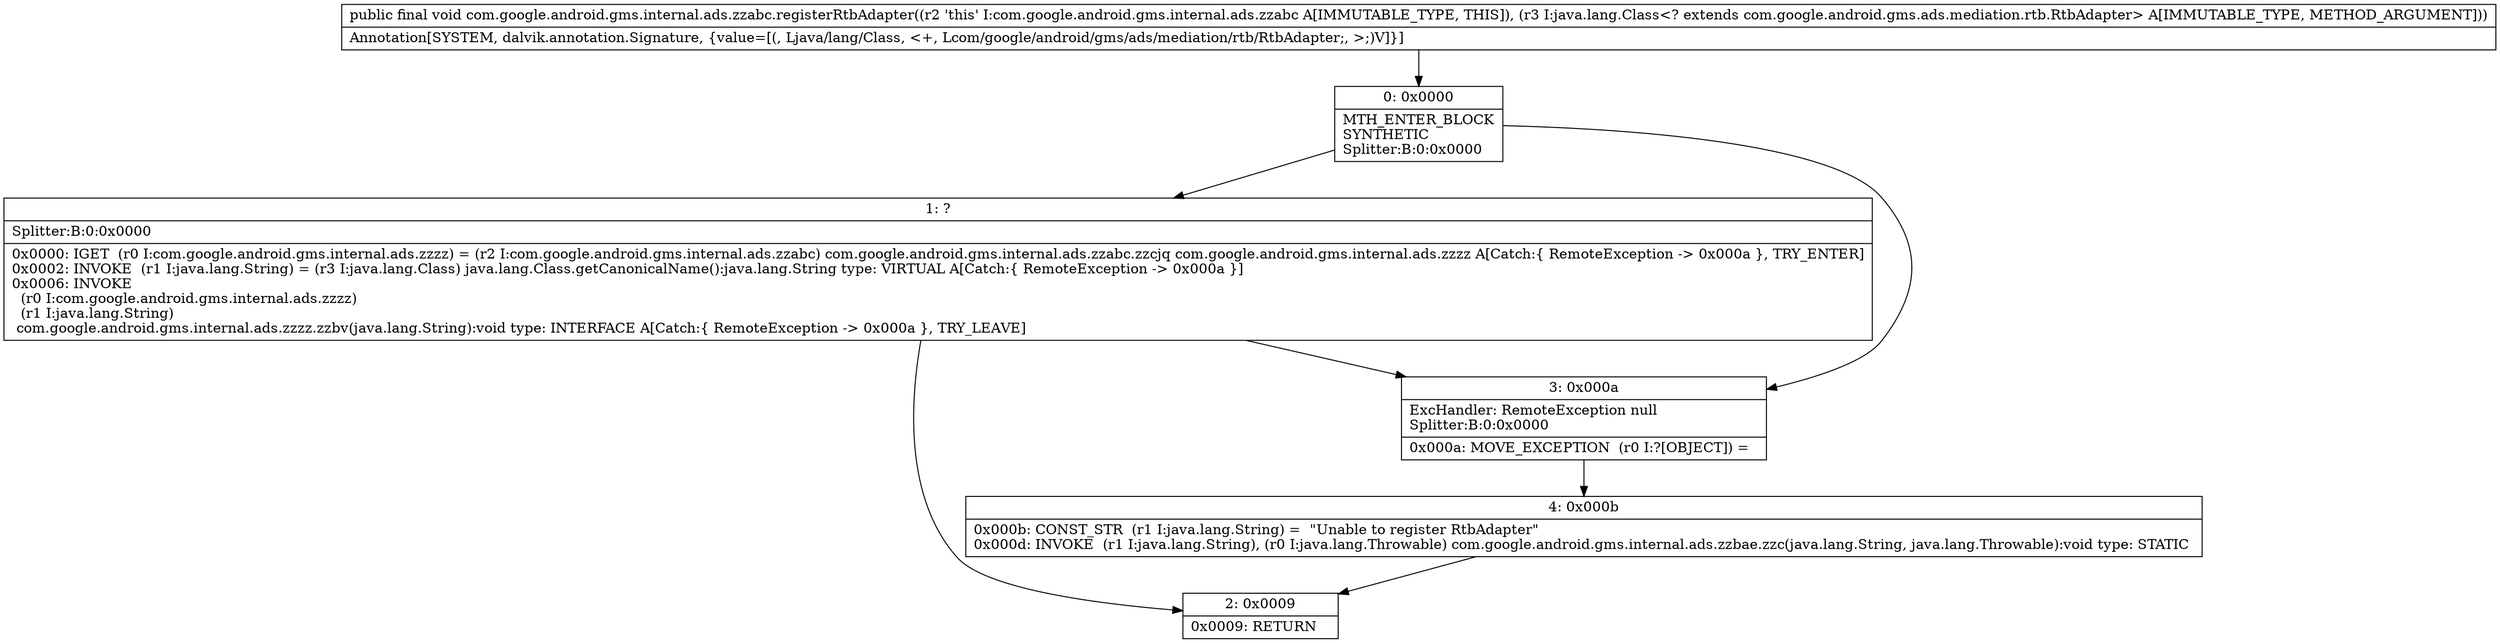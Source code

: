 digraph "CFG forcom.google.android.gms.internal.ads.zzabc.registerRtbAdapter(Ljava\/lang\/Class;)V" {
Node_0 [shape=record,label="{0\:\ 0x0000|MTH_ENTER_BLOCK\lSYNTHETIC\lSplitter:B:0:0x0000\l}"];
Node_1 [shape=record,label="{1\:\ ?|Splitter:B:0:0x0000\l|0x0000: IGET  (r0 I:com.google.android.gms.internal.ads.zzzz) = (r2 I:com.google.android.gms.internal.ads.zzabc) com.google.android.gms.internal.ads.zzabc.zzcjq com.google.android.gms.internal.ads.zzzz A[Catch:\{ RemoteException \-\> 0x000a \}, TRY_ENTER]\l0x0002: INVOKE  (r1 I:java.lang.String) = (r3 I:java.lang.Class) java.lang.Class.getCanonicalName():java.lang.String type: VIRTUAL A[Catch:\{ RemoteException \-\> 0x000a \}]\l0x0006: INVOKE  \l  (r0 I:com.google.android.gms.internal.ads.zzzz)\l  (r1 I:java.lang.String)\l com.google.android.gms.internal.ads.zzzz.zzbv(java.lang.String):void type: INTERFACE A[Catch:\{ RemoteException \-\> 0x000a \}, TRY_LEAVE]\l}"];
Node_2 [shape=record,label="{2\:\ 0x0009|0x0009: RETURN   \l}"];
Node_3 [shape=record,label="{3\:\ 0x000a|ExcHandler: RemoteException null\lSplitter:B:0:0x0000\l|0x000a: MOVE_EXCEPTION  (r0 I:?[OBJECT]) =  \l}"];
Node_4 [shape=record,label="{4\:\ 0x000b|0x000b: CONST_STR  (r1 I:java.lang.String) =  \"Unable to register RtbAdapter\" \l0x000d: INVOKE  (r1 I:java.lang.String), (r0 I:java.lang.Throwable) com.google.android.gms.internal.ads.zzbae.zzc(java.lang.String, java.lang.Throwable):void type: STATIC \l}"];
MethodNode[shape=record,label="{public final void com.google.android.gms.internal.ads.zzabc.registerRtbAdapter((r2 'this' I:com.google.android.gms.internal.ads.zzabc A[IMMUTABLE_TYPE, THIS]), (r3 I:java.lang.Class\<? extends com.google.android.gms.ads.mediation.rtb.RtbAdapter\> A[IMMUTABLE_TYPE, METHOD_ARGUMENT]))  | Annotation[SYSTEM, dalvik.annotation.Signature, \{value=[(, Ljava\/lang\/Class, \<+, Lcom\/google\/android\/gms\/ads\/mediation\/rtb\/RtbAdapter;, \>;)V]\}]\l}"];
MethodNode -> Node_0;
Node_0 -> Node_1;
Node_0 -> Node_3;
Node_1 -> Node_2;
Node_1 -> Node_3;
Node_3 -> Node_4;
Node_4 -> Node_2;
}

